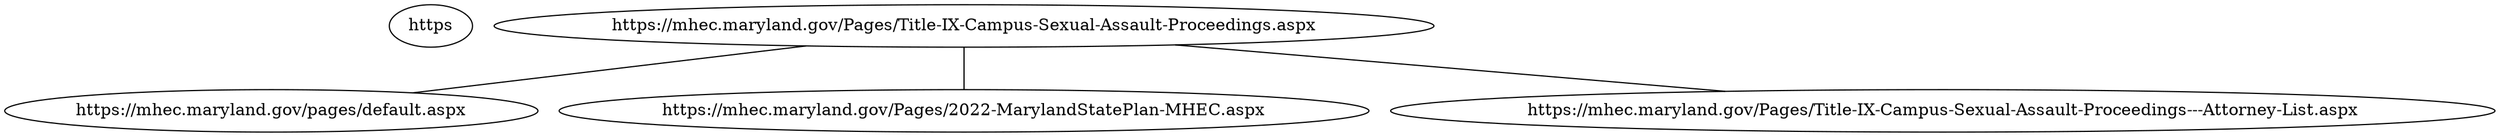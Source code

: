 strict graph  {
https [child_link="['https://mhec.maryland.gov/pages/default.aspx', 'https://mhec.maryland.gov/Pages/2022-MarylandStatePlan-MHEC.aspx', 'https://mhec.maryland.gov/Pages/Title-IX-Campus-Sexual-Assault-Proceedings---Attorney-List.aspx']", data="b\"\nTitle IX Campus Sexual Assault Proceedings\nYou may be trying to access this site from a secured browser on the server. Please enable scripts and reload this page.\nJavaScript Required\nJavaScript is required to use content on this page. Please enable JavaScript in your browser.\nSkip to Content\nAccessibility Information\nSearch\nSearch\nHomeHOMEABOUT MHECMaryland State Plan for Higher EducationContact MHEC Staff\nMaryland Higher Education Commission\nSTUDENT SUCCESS WITH LESS DEBT\nSection Menu\nQuick Links2022 Maryland Higher Education Commission State PlanState Scholarships and Grants Applying for Financial AidMHEC Outreach Events and PublicationsGrade Point Average (GPA) Upload ToolNEW Electronic File Upload Tool Maryland Community College Promise ScholarshipMSFAA FAQ SheetNear Completer Grant InformationNear Completer College/Major Match PagePress ReleasesAcademic Common MarketClosed Maryland Postsecondary Schools Veterans Education and TrainingInsitutional and Orgnaizational Funding OpportunitiesImportance of AccreditationFacility Accessibility Online FormThe Student Loan Debt Relief Tax Credit Application ProcessMHEC Emergency Regulations COMAR 13B.01.01.19 Employer Student Loan Repayment Assistance Program\nLeft_Content\xe2\x80\x8b\xe2\x80\x8b\xe2\x80\x8b\xe2\x80\x8b\nTitle IX Campus Sexual Assault Proceedings\nMain_Content\xc2\xa0Title IX Campus Sexual Assault Proceedings\nAttorney List\xe2\x80\x8bReimbursement\xc2\xa0Procedures\xe2\x80\x8b\xe2\x80\x8b\nGeneral InformationPursuant to Education Article\xc2\xa0\xc2\xa711\xe2\x80\x93601\xe2\x80\x8b, the Maryland Higher Education Commission (MHEC) maintains a list of attorneys (also known as lawyers) willing to represent students in Title IX Campus Sexual Assault Proceedings pro bono or at reduced fees.Regulations regarding this list are\xc2\xa0here.\xc2\xa0Please contact us at\xc2\xa0TitleIXproceedings.mhec@maryland.gov\xc2\xa0for further assistance.Policies and ProceduresInformation For StudentsHere\xc2\xa0is a list of attorneys (also known as lawyers) you may contact to find representation for a Title IX proceeding you are involved in.\xc2\xa0 The attorneys on this list are limited to charging $100 per hour for their services and these fees may be paid by MHEC upon application by the attorney.\xc2\xa0 Every attorney on this list has attended training on representing students in Title IX proceedings.\xc2\xa0 It is in an attorney\xe2\x80\x99s discretion as to whether they agree to represent you, subject to their availability.\xc2\xa0 If they agree, you will need to sign a retainer agreement (contract)\xc2\xa0with the attorney.\xc2\xa0 If they do not agree, you can contact other attorneys on the list.\xc2\xa0 You are not guaranteed an attorney from this list.MHEC does not recommend or endorse any attorney, law firm, or legal services agency on this list.Per COMAR 13B.09.01.06, MHEC is not liable for any acts or omissions of the attorney, the law firm, or the legal services agency.\xc2\xa0 If you have a complaint about your attorney, please contact the Attorney Grievance Commission.\xc2\xa0 Information on the Attorney Grievance Commission, including instructions on filing a complaint, is available\xc2\xa0here.Information For Institutions of Higher EducationPlease include this website address in your notification to students of their right to have an attorney present:\xc2\xa0https://mhec.maryland.gov/Pages/Title-IX-Campus-Sexual-Assault-Proceedings---Attorney-List.aspx\xc2\xa0\xc2\xa0\xe2\x80\x8b\xe2\x80\x8bInformation For AttorneysAttorneys must register with MHEC to become listed.\xc2\xa0 Attorneys must complete and submit the MHEC Title IX Legal Representation\xc2\xa0List Registration Form.pdfNote: Being on the list does not automatically qualify an attorney, law firm, or legal services agency for payment or guarantee reimbursement.\xc2\xa0 Any attorney, law firm, or legal services agency seeking reimbursement must complete and submit a fee request form (please check back later for this form).Eligibility Requirements To Be On the ListAny attorney seeking to be included on the list must:1.\xc2\xa0\xc2\xa0\xc2\xa0\xc2\xa0\xc2\xa0\xc2\xa0\xc2\xa0\xc2\xa0 Be a licensed attorney in good standing before the Court of Appeals of Maryland;2.\xc2\xa0\xc2\xa0\xc2\xa0\xc2\xa0\xc2\xa0\xc2\xa0\xc2\xa0\xc2\xa0 Have malpractice insurance sufficient to cover representation in a Title IX proceeding;3.\xc2\xa0\xc2\xa0\xc2\xa0\xc2\xa0\xc2\xa0\xc2\xa0\xc2\xa0\xc2\xa0 Attend a training of at least 5 hours, that includes training on trauma-informed representation, provided by the Maryland State Bar Association; a county bar association or the Bar Association of Baltimore City; or an organization funded by the Maryland Legal Services Corporation (MLSC); and,4.\xc2\xa0\xc2\xa0\xc2\xa0\xc2\xa0\xc2\xa0\xc2\xa0\xc2\xa0\xc2\xa0 Complete and submit the MHEC Title IX Legal Representation\xc2\xa0Attorney List Registration Form\xc2\xa0Requirements to Maintain EligibilityIn order to maintain eligibility, an attorney must:\xe2\x80\x8b1.\xc2\xa0\xc2\xa0\xc2\xa0\xc2\xa0\xc2\xa0\xc2\xa0\xc2\xa0\xc2\xa0 Keep their contact information updated with MHEC;2.\xc2\xa0\xc2\xa0\xc2\xa0\xc2\xa0\xc2\xa0\xc2\xa0\xc2\xa0\xc2\xa0 Take at least one case each academic year; and,3.\xc2\xa0\xc2\xa0\xc2\xa0\xc2\xa0\xc2\xa0\xc2\xa0\xc2\xa0\xc2\xa0 Treat all parties involved in the Title IX process with respect and dignity.\xe2\x80\x8bTraining Information\xe2\x80\x8b\xe2\x80\x8b\xe2\x80\x8b\xe2\x80\x8b\xc2\xa0Title IX\xc2\xa0Virtual Training:\xc2\xa0Monday, November 6, 2023, 10 a.m. - 4 p.m.\xe2\x80\x8b\xc2\xa0 \xc2\xa0 \xc2\xa0 \xc2\xa0 \xc2\xa0 \xc2\xa0 \xc2\xa0 \xc2\xa0 \xc2\xa0 \xc2\xa0 \xc2\xa0 \xc2\xa0 \xc2\xa0 \xc2\xa0 \xc2\xa0 \xc2\xa0 \xc2\xa0 \xc2\xa0 \xc2\xa0 Please use this\xc2\xa0Registration Link\xc2\xa0to register for the training.\xc2\xa0 \xc2\xa0 \xc2\xa0 \xc2\xa0 \xc2\xa0 \xc2\xa0 \xc2\xa0 \xc2\xa0 \xc2\xa0 \xc2\xa0 \xc2\xa0 \xc2\xa0 \xc2\xa0 \xc2\xa0 \xc2\xa0 \xc2\xa0 \xc2\xa0 \xc2\xa0 \xc2\xa0 For more information \xc2\xa0contact:\xc2\xa0info@mcasa.org\nCenter_Content\nHuman Trafficking GET HELP\nNational Human Trafficking Hotline - 24/7 Confidential\n1-888-373-7888\n233733\nMore Information  on human trafficking in Maryland\nCustomer Service Promise\nThe State of Maryland pledges to provide constituents, businesses, customers, and stakeholders with friendly and courteous, timely and responsive, accurate and consistent, accessible and convenient, and truthful and transparent services.\nTake Our Survey\nHelp Stop Fraud in State Government\nThe Maryland General Assembly\xe2\x80\x99s Office of Legislative Audits operates a toll-free fraud hotline to receive allegations of fraud and/or abuse of State government resources. Information reported to the hotline in the past has helped to eliminate certain fraudulent activities and protect State resources.\nMore Information\n\xc2\xa9 Copyright Maryland.gov. All rights reserved.\nContact Us\nPrivacy\nAccessibility\nRegister to Vote\n6 North Liberty Street, Baltimore, MD 21201\nPhone: (410) 767-3300\nToll Free: (800) 974-0203 (If calling outside of the Baltimore City area)\nOur Social Media Channels\nWe're available on the following channels.\nGoogle Plus\nYouTube\nVimeo\nVideo\nFlickr\nPinterest\nSnapchat\nLinkedIn\nBlogger\nDelicious\nIssuu\nRSS Feed\nSlack\nReddit\nSoundCloud\nPodcast\niTunes\neNews\nGovDelivery\""];
https [child_link="['https://mhec.maryland.gov/pages/default.aspx', 'https://mhec.maryland.gov/Pages/Title-IX-Campus-Sexual-Assault-Proceedings.aspx', 'https://mhec.maryland.gov/publications/Pages/research/index.aspx']", data="b\"\nMaryland Higher Education Commission\nYou may be trying to access this site from a secured browser on the server. Please enable scripts and reload this page.\nJavaScript Required\nJavaScript is required to use content on this page. Please enable JavaScript in your browser.\nSkip to Content\nAccessibility Information\nSearch\nSearch\nHomeHOMEABOUT MHECMaryland State Plan for Higher EducationContact MHEC Staff\nMaryland Higher Education\nCommission\nSTUDENT SUCCESS WITH LESS DEBT\nMain_Content\xe2\x80\x8b\xe2\x80\x8b\xe2\x80\x8b\xe2\x80\x8b\xe2\x80\x8b\xe2\x80\x8b\xe2\x80\x8b\xe2\x80\x8b\xe2\x80\x8b\xe2\x80\x8b\xe2\x80\x8b\xe2\x80\x8b\xe2\x80\x8b\xe2\x80\x8b\xe2\x80\x8b\xe2\x80\x8b\xe2\x80\x8b\xe2\x80\x8b\xe2\x80\x8b\xe2\x80\x8b\xe2\x80\x8b\xe2\x80\x8b\xe2\x80\x8bThe Office of Student Financial Assistance (OSFA)\xc2\xa0will be\xc2\xa0CLOSED\xc2\xa011-9 and 11-10. It will open again on 11-13.\xc2\xa0 \xc2\xa0Any questions while the office is closed\xc2\xa0should be sent to\xc2\xa0\xe2\x80\x8b\xe2\x80\x8b\xe2\x80\x8b\xe2\x80\x8bosfamail.mhec@maryland.gov\xe2\x80\x8bThe Maryland Higher Education Commission (MHEC) is the State\xe2\x80\x99s higher education regulatory and\xc2\xa0coordinating board, responsible for establishi\xe2\x80\x8b\xe2\x80\x8bng statewide policies for Maryland public & private colleges and universities, as well as for the for-profit career sc\xe2\x80\x8bhools. MHEC also administe\xe2\x80\x8brs more than $100 million each year through financial aid programs that positively impact students as they work to achieve their higher education goals.\n\xe2\x80\x8b\n\xe2\x80\x8b\xe2\x80\x8b\xe2\x80\x8bNeed Money for College?\xc2\xa0Sta\xe2\x80\x8b\xe2\x80\x8brt Here!\xe2\x80\x8b\xe2\x80\x8b\xe2\x80\x8b\xe2\x80\x8b\xe2\x80\x8b\xe2\x80\x8b\xe2\x80\x8b\xc2\xa0\xe2\x80\x8bInformation on the\xc2\xa0\xe2\x80\x8bFAFSA Delay\xc2\xa0 \xc2\xa0\xc2\xa0 \xc2\xa0\xe2\x80\x8b\xe2\x80\x8b\nSection1\nLeft_Content\xe2\x80\x8b\xe2\x80\x8b\xe2\x80\x8b\xe2\x80\x8b\xe2\x80\x8b\xe2\x80\x8b\xe2\x80\x8b\xe2\x80\x8b\xe2\x80\x8b\xe2\x80\x8b\xe2\x80\x8b\xe2\x80\x8b\xe2\x80\x8b\xe2\x80\x8b\xe2\x80\x8b\xe2\x80\x8b\xe2\x80\x8b\xe2\x80\x8b\xe2\x80\x8b\xe2\x80\x8b\xe2\x80\x8b\xe2\x80\x8b\xe2\x80\x8b \xe2\x80\x8b\xe2\x80\x8b\nGoing to College?\xe2\x80\x8b\xc2\xa0 Important Information for Parents and Students to Consider\nMaryland colleges and \xe2\x80\x8b\xe2\x80\x8buniversities\xe2\x80\x8b\nPrivate Career Schools\nApplying for financial aid\nCost to go to college\xe2\x80\x8b\xe2\x80\x8b\nStudent Guide to Transfer Among Maryland Colleges & Universities\nMore information\nCareer and Workforce Education\xe2\x80\x8b\xe2\x80\x8b\xe2\x80\x8bOur Students' N\xe2\x80\x8beeds Come First\xc2\xa0-\xc2\xa0Prepare for Your College Experience\nScholarships & grants to attend a college in Maryland\nFinancial aid resources\nMaryland State Financial Aid Application (MSFAA)\nMaryland College Aid Processing Portal (MDCAPS)\nVeterans Benefits\nAcademic Common Market\xe2\x80\x8b\xe2\x80\x8b\xe2\x80\x8b\nAfter Graduation\xc2\xa0-\xc2\xa0\xe2\x80\x8b\xe2\x80\x8b\xe2\x80\x8bPay Off Student Loan Debt\xc2\xa0Student Loan Debt Relief Tax Credit Program\xe2\x80\x8b\xc2\xa0\xe2\x80\x8bLoan Assistant Repayment Programs\xe2\x80\x8bFind a graduate school or deg\xe2\x80\x8bree\xe2\x80\x8b\xe2\x80\x8b\xe2\x80\x8b\xe2\x80\x8bNeed Help? \xe2\x80\x8b\nContact MHEC Staff\xe2\x80\x8b\xe2\x80\x8b\nMeet with a financial aid specialist\nSubmit required documents to the Office of Student Financial Assistance (OSFA)\xe2\x80\x8b\xc2\xa0\xc2\xa0\xe2\x80\x8b\xe2\x80\x8b\nList of Closed Postsecondary Institutions\xe2\x80\x8b\xe2\x80\x8b\xe2\x80\x8b\nRequest a Transcript from a CLOSED Maryland Postsecondary InstitutionTitle IX Procedures\xe2\x80\x8bComplaint Process \xe2\x80\x8b\xe2\x80\x8b\xe2\x80\x8b\nAppeals\xe2\x80\x8bResearch,\xc2\xa0Publications, and Dashboards\nResearch, Policy Analysis and Reporting\xc2\xa0\xe2\x80\x8b\xe2\x80\x8bEnrollment dashboard\xe2\x80\x8bFaculty and Staff dashboard\xe2\x80\x8bFinancial Aid dashboard\xe2\x80\x8b\xe2\x80\x8b\xe2\x80\x8b\xe2\x80\x8b\xe2\x80\x8bMore Dashboards\xe2\x80\x8b\n2022 Maryland State Plan for Higher Education\xe2\x80\x8b\xe2\x80\x8b\xe2\x80\x8bInternal Institutional Processes and Opportunities\nHigh school GPA Upload Tool\xc2\xa0\xe2\x80\x8b\xe2\x80\x8b\nInstitutional and organizational funding opportunities\xe2\x80\x8b\nNurse Support Program II\nAcademic Programs & Review Process\xe2\x80\x8b\xe2\x80\x8b\nOut-of-state degree-granting institution\nReligious educational institutions\nApproval to operate a school in MarylandOutreach Events and Publications\nRequest MHEC attend an outreach event\xe2\x80\x8b\nMHEC outreach\xe2\x80\x8b publications available for download\xe2\x80\x8b\xe2\x80\x8bNotifications and Updates\xe2\x80\x8bImportant\xc2\xa0Scholarship & Grant Deadlines\xe2\x80\x8bPress Releases and News Briefs\xe2\x80\x8b\nEmployer Student Loan Repayment Assistance\nImportance of accreditation\nFacility Accessibility Online Form\nUpdates on recently closed Maryland postsecondary schools\xe2\x80\x8b\xe2\x80\x8bAbout MHEC\xe2\x80\x8b\xe2\x80\x8bMeet MHEC Acting Secretary Dr.\xc2\xa0\xe2\x80\x8bSanjay\xc2\xa0Rai\xe2\x80\x8b\xe2\x80\x8b\xe2\x80\x8b\xe2\x80\x8bMaryland State Plan for Higher Education\xe2\x80\x8b\nAbout MHECPress Releases and News Briefs\xe2\x80\x8b\xe2\x80\x8b \xe2\x80\x8b                \xe2\x80\x8b\nSection2\nCenter_Content\n\xe2\x80\x8b\xe2\x80\x8b \xe2\x80\x8b\xe2\x80\x8b\xe2\x80\x8b\xe2\x80\x8b\xe2\x80\x8b\xe2\x80\x8b\xe2\x80\x8b\xe2\x80\x8b\xe2\x80\x8b\xe2\x80\x8b\xe2\x80\x8b\xe2\x80\x8b\xe2\x80\x8b\xe2\x80\x8b\xe2\x80\x8b\xe2\x80\x8b\xe2\x80\x8b \xe2\x80\x8b\xe2\x80\x8b\nThe current browser does not support Web pages that contain the IFRAME element. To use this Web Part, you must use a browser that supports this element, such as Internet Explorer 7.0 or later.\n\xe2\x80\x8b\xe2\x80\x8b\xe2\x80\x8b\xe2\x80\x8b\nSign Up\xe2\x80\x8b for MHEC Notices\xe2\x80\x8b\xe2\x80\x8b\nSign up for MHEC Weekly News Briefs\n\xe2\x80\x8bClick here for current Press Releases and News Briefs\n\xe2\x80\x8b\xe2\x80\x8b\nSection3\nRight_Content\nRight_Content\n\xe2\x80\x8b\xe2\x80\x8b\xe2\x80\x8b\xe2\x80\x8bMaryland SmartSave is an extensive resource of financial aid programs in the form of grants, scholarships and other awards to help pay for furthering your education.\xe2\x80\x8b\xe2\x80\x8b\xe2\x80\x8b\xe2\x80\x8b \xe2\x80\x8b\xe2\x80\x8b\n\xe2\x80\x8b\xe2\x80\x8b\nRt_Center_Content\nSection5\nHuman Trafficking GET\nHELP\nNational Human Trafficking Hotline - 24/7\nConfidential\n1-888-373-7888\n233733\nMore Information  on human\ntrafficking in Maryland\nCustomer Service\nPromise\nThe State of Maryland pledges\nto provide constituents, businesses,\ncustomers, and stakeholders with\nfriendly and courteous, timely and\nresponsive, accurate and consistent,\naccessible and convenient, and\ntruthful and transparent services.\nTake Our Survey\nHelp Stop Fraud in State\nGovernment\nThe Maryland General Assembly\xe2\x80\x99s Office\nof Legislative Audits operates a toll-free\nfraud hotline to receive allegations of\nfraud and/or abuse of State government\nresources. Information reported to the\nhotline in the past has helped to eliminate\ncertain fraudulent activities and protect\nState resources.\nMore Information\n\xc2\xa9\nCopyright\nMaryland.gov. All rights reserved.\nContact Us\nPrivacy\nAccessibility\nRegister to Vote\n6 North Liberty Street, Baltimore, MD\n21201\nPhone: (410) 767-3300\nToll Free: (800) 974-0203 (If calling\noutside of the Baltimore City area)\nOur Social Media Channels\nWe're available on the following channels.\nGoogle Plus\nYouTube\nVimeo\nVideo\nFlickr\nPinterest\nSnapchat\nLinkedIn\nBlogger\nDelicious\nIssuu\nRSS Feed\nSlack\nReddit\nSoundCloud\nPodcast\niTunes\neNews\nGovDelivery\nContent Editor\""];
https [child_link="['https://mhec.maryland.gov/pages/default.aspx', 'https://mhec.maryland.gov/Pages/2022-MarylandStatePlan-MHEC.aspx']", data="b'\n2022 Maryland State Plan for Higher Education\nYou may be trying to access this site from a secured browser on the server. Please enable scripts and reload this page.\nJavaScript Required\nJavaScript is required to use content on this page. Please enable JavaScript in your browser.\nSkip to Content\nAccessibility Information\nSearch\nSearch\nHomeHOMEABOUT MHECMaryland State Plan for Higher EducationContact MHEC Staff\nMaryland Higher Education Commission\nSTUDENT SUCCESS WITH LESS DEBT\nSection Menu\nQuick Links2022 Maryland Higher Education Commission State PlanState Scholarships and Grants Applying for Financial AidMHEC Outreach Events and PublicationsGrade Point Average (GPA) Upload ToolNEW Electronic File Upload Tool Maryland Community College Promise ScholarshipMSFAA FAQ SheetNear Completer Grant InformationNear Completer College/Major Match PagePress ReleasesAcademic Common MarketClosed Maryland Postsecondary Schools Veterans Education and TrainingInsitutional and Orgnaizational Funding OpportunitiesImportance of AccreditationFacility Accessibility Online FormThe Student Loan Debt Relief Tax Credit Application ProcessMHEC Emergency Regulations COMAR 13B.01.01.19 Employer Student Loan Repayment Assistance Program\nLeft_Content\xe2\x80\x8b\xe2\x80\x8b\xe2\x80\x8b\xe2\x80\x8b\n2022 Maryland State Plan for Higher Education\nMain_ContentExecutive SummaryThe Maryland Higher Education Commission (MHEC) is pleased to release the 2022 State Plan for Higher Education .\xc2\xa0 MHEC is charged with producing a statewide plan that clearly outlines the priorities and major goals for the State\'s postsecondary system. The 2022 State Plan for Higher Education is a revision to the 2017-2021 State Plan for Postsecondary Education: Student Success with Less Debt.\xc2\xa0 The three primary goals for the postsecondary community in Maryland remain the same:Access: Ensure equitable access to affordable and high-quality postsecondary education for all Maryland residents.Success: Promote and implement practices and policies that will ensure student success.Innovation: Foster innovation in all aspects of Maryland higher education to improve access and student success.Each goal highlights recent initiatives and current challenges higher education in Maryland faces and provides several priorities to address those challenges.\xc2\xa0 Current and innovative initiatives that support student access and success are interwoven throughout the document.The 2022 State Plan for Higher Education is also written with two very important contexts:\xc2\xa0First, the importance of equity.\xc2\xa0 Maryland is one of the most diverse states in the nation \xe2\x80\x93 there is a two-thirds probability that two people chosen at random with be from different race and ethnicity groups.\xc2\xa0 Additionally, many of our colleges and universities have student populations that are majority minority.\xc2\xa0 However, we still find equity gaps in degree-attainment, persistence, and other indicators of access and success.\xc2\xa0 An equity statement or diversity statement is not enough to ensure we are providing educational opportunities all students successfully.\xc2\xa0 It is imperative that we \xe2\x80\x9cdo the work.\"\xc2\xa0 This means evaluating policies and practices, measuring equity gaps, and evaluating specific initiatives.\xc2\xa0 The 2022 State Plan challenges all organizations that touch postsecondary education in Maryland to create initiatives around the goals, priorities, and action items outlined in the 2022 State Plan with an \xe2\x80\x9cequity lens.\"Second, higher education in Maryland quickly and successfully responded to the COVID-19 pandemic.\xc2\xa0 Some of those responses are now permanent structures in postsecondary education while others have provided the opportunity for campuses to collaborate with nontraditional partners.\xc2\xa0 It will be important for the postsecondary community to remain agile and responsive to the changing needs of the workforce and recognize the mental health impact the pandemic has had on students, faculty, and staff.We must appreciate the importance of these two contexts \xe2\x80\x93 a focus on e\xe2\x80\x8bquity and the response to the COVID-19 pandemic \xe2\x80\x93 as the postsecondary community in Maryland charges forward to meet the three goals of student access, student success, and innovation.A summary of the goals and priorities can be found below.\xc2\xa0 The Commission strongly encourages all segments and partners in postsecondary education to focus on strategies that align with their mission and develop strategic plans accordingly.\xe2\x80\x8bThe 2022 State Plan for Postsecondary Education reflects the work of three workgroups aligned with each goal.\xc2\xa0 Workgroup membership can be found in the Appendix and reflects participation from all postsecondary partners.\xc2\xa0 The Commission reviewed this document and approved it as the 2022 Maryland State Plan for Postsecondary Education on June 22, 2022.\xc2\xa0 MHEC, when appropriate, will convene various stakeholder groups to discuss and implement innovative initiatives that increase student access and success with less debt.\xc2\xa0Student Access: Ensure equitable access to affordable and high-quality postsecondary education for all Maryland residentsPriority 1: Study the affordability of postsecondary education in Maryland.Priority 2: Examine and improve financial literacy programs for students and families to encourage financial planning to pay for postsecondary educationPriority 3: Analyze and improve systems that inform and evaluate a student\'s academic readiness for postsecondary educationPriority 4: Analyze systems that impact how specific student populations access affordable and quality postsecondary educationStudent Success: Promote and implement practices and policies that will ensure student successPriority 5: Maintain the commitment to high-quality postsecondary education in Maryland.Priority 6: Improve systems that prevent timely completion of an academic program.Priority 7: Enhance the ways postsecondary education is a platform for ongoing lifelong learning.Innovation: Foster innovation in all aspects of Maryland higher education to improve access and student successPriority 8: Promote a culture of risk-taking.\xc2\xa0Previous State Plans:2017-2021 State Plan for Postsecondary Education: Student Success with Less DebtMaryland Ready: 2013-2017 State Plan for Postsecondary Education2009 Maryland State Plan for Postsecondary Education2004 Maryland State Plan for Postsecondary Education\xe2\x80\x8b\nCenter_Content\nHuman Trafficking GET HELP\nNational Human Trafficking Hotline - 24/7 Confidential\n1-888-373-7888\n233733\nMore Information  on human trafficking in Maryland\nCustomer Service Promise\nThe State of Maryland pledges to provide constituents, businesses, customers, and stakeholders with friendly and courteous, timely and responsive, accurate and consistent, accessible and convenient, and truthful and transparent services.\nTake Our Survey\nHelp Stop Fraud in State Government\nThe Maryland General Assembly\xe2\x80\x99s Office of Legislative Audits operates a toll-free fraud hotline to receive allegations of fraud and/or abuse of State government resources. Information reported to the hotline in the past has helped to eliminate certain fraudulent activities and protect State resources.\nMore Information\n\xc2\xa9 Copyright Maryland.gov. All rights reserved.\nContact Us\nPrivacy\nAccessibility\nRegister to Vote\n6 North Liberty Street, Baltimore, MD 21201\nPhone: (410) 767-3300\nToll Free: (800) 974-0203 (If calling outside of the Baltimore City area)\nOur Social Media Channels\nWe\'re available on the following channels.\nGoogle Plus\nYouTube\nVimeo\nVideo\nFlickr\nPinterest\nSnapchat\nLinkedIn\nBlogger\nDelicious\nIssuu\nRSS Feed\nSlack\nReddit\nSoundCloud\nPodcast\niTunes\neNews\nGovDelivery'"];
https [child_link="['https://mhec.maryland.gov/pages/default.aspx', 'https://mhec.maryland.gov/Pages/2022-MarylandStatePlan-MHEC.aspx', 'https://mhec.maryland.gov/SiteAssets/Pages/Title-IX-Campus-Sexual-Assault-Proceedings---Attorney-List/2023%20Title%20IX%20Attorney%20List%20%282%29.pdf']", data="b\"\nTitle IX Campus Sexual Assault Proceedings - Attorney List\nYou may be trying to access this site from a secured browser on the server. Please enable scripts and reload this page.\nJavaScript Required\nJavaScript is required to use content on this page. Please enable JavaScript in your browser.\nSkip to Content\nAccessibility Information\nSearch\nSearch\nHomeHOMEABOUT MHECMaryland State Plan for Higher EducationContact MHEC Staff\nMaryland Higher Education Commission\nSTUDENT SUCCESS WITH LESS DEBT\nSection Menu\nQuick Links2022 Maryland Higher Education Commission State PlanState Scholarships and Grants Applying for Financial AidMHEC Outreach Events and PublicationsGrade Point Average (GPA) Upload ToolNEW Electronic File Upload Tool Maryland Community College Promise ScholarshipMSFAA FAQ SheetNear Completer Grant InformationNear Completer College/Major Match PagePress ReleasesAcademic Common MarketClosed Maryland Postsecondary Schools Veterans Education and TrainingInsitutional and Orgnaizational Funding OpportunitiesImportance of AccreditationFacility Accessibility Online FormThe Student Loan Debt Relief Tax Credit Application ProcessMHEC Emergency Regulations COMAR 13B.01.01.19 Employer Student Loan Repayment Assistance Program\nLeft_Content\xe2\x80\x8b\xe2\x80\x8b\xe2\x80\x8b\nTitle IX Campus Sexual Assault Proceedings: Attorney List\nMain_Content\xe2\x80\x8bTitle IX Campus Sexual Assault Proceedings: Attorney List\xe2\x80\x8b\nBelow is a list of attorneys (also known as lawyers) you may contact to find representation for a Title IX proceeding you are involved in.\xc2\xa0 The attorneys on this list are limited to charging $100 per hour for their services and these fees may be paid by MHEC upon application by the attorney.\xc2\xa0 Every attorney on this list has attended training on representing students in Title IX proceedings.\xc2\xa0 It is in an attorney\xe2\x80\x99s discretion as to whether they agree to represent you, subject to their availability.\xc2\xa0 If they agree, you will need to sign a retainer agreement (contract)\xc2\xa0with the attorney.\xc2\xa0 If they do not agree, you can contact other attorneys on the list.\xc2\xa0 You are not guaranteed an attorney from this list.MHEC does not recommend or endorse any attorney, law firm, or legal services agency on this list.\xc2\xa0 Per COMAR,\xc2\xa013B.09.01.06 \xe2\x80\x8bMHEC is not liable for any acts or omissions of the attorney, the law firm, or the legal services agency.\xc2\xa0 If you have a complaint about your attorney, please contact the Attorney Grievance Commission.\xc2\xa0 Information on the Attorney Grievance Commission, including instructions on filing a complaint, is available\xc2\xa0he\xe2\x80\x8bre.Students may also retain an attorney, not on this list.\xc2\xa0 Attorneys not on this list may also seek a fee reimbursement for up to 20 hours at $100.This list was last updated on May 2023.\xc2\xa0 Additional attorneys will be added to the list as attorney registration forms are received and processed.\nFor more information on how to be added to this list.\nInformation on reimbursement procedures.\xe2\x80\x8b\xc2\xa0\xe2\x80\x8b2023 Title IX Attorney List.pdfPlease contact MHEC at\nTitleIXproceedings.mhec@maryland.gov for further assistance.\nCenter_Content\nHuman Trafficking GET HELP\nNational Human Trafficking Hotline - 24/7 Confidential\n1-888-373-7888\n233733\nMore Information  on human trafficking in Maryland\nCustomer Service Promise\nThe State of Maryland pledges to provide constituents, businesses, customers, and stakeholders with friendly and courteous, timely and responsive, accurate and consistent, accessible and convenient, and truthful and transparent services.\nTake Our Survey\nHelp Stop Fraud in State Government\nThe Maryland General Assembly\xe2\x80\x99s Office of Legislative Audits operates a toll-free fraud hotline to receive allegations of fraud and/or abuse of State government resources. Information reported to the hotline in the past has helped to eliminate certain fraudulent activities and protect State resources.\nMore Information\n\xc2\xa9 Copyright Maryland.gov. All rights reserved.\nContact Us\nPrivacy\nAccessibility\nRegister to Vote\n6 North Liberty Street, Baltimore, MD 21201\nPhone: (410) 767-3300\nToll Free: (800) 974-0203 (If calling outside of the Baltimore City area)\nOur Social Media Channels\nWe're available on the following channels.\nGoogle Plus\nYouTube\nVimeo\nVideo\nFlickr\nPinterest\nSnapchat\nLinkedIn\nBlogger\nDelicious\nIssuu\nRSS Feed\nSlack\nReddit\nSoundCloud\nPodcast\niTunes\neNews\nGovDelivery\""];
"https://mhec.maryland.gov/Pages/Title-IX-Campus-Sexual-Assault-Proceedings.aspx" -- "https://mhec.maryland.gov/pages/default.aspx";
"https://mhec.maryland.gov/Pages/Title-IX-Campus-Sexual-Assault-Proceedings.aspx" -- "https://mhec.maryland.gov/Pages/2022-MarylandStatePlan-MHEC.aspx";
"https://mhec.maryland.gov/Pages/Title-IX-Campus-Sexual-Assault-Proceedings.aspx" -- "https://mhec.maryland.gov/Pages/Title-IX-Campus-Sexual-Assault-Proceedings---Attorney-List.aspx";
}
